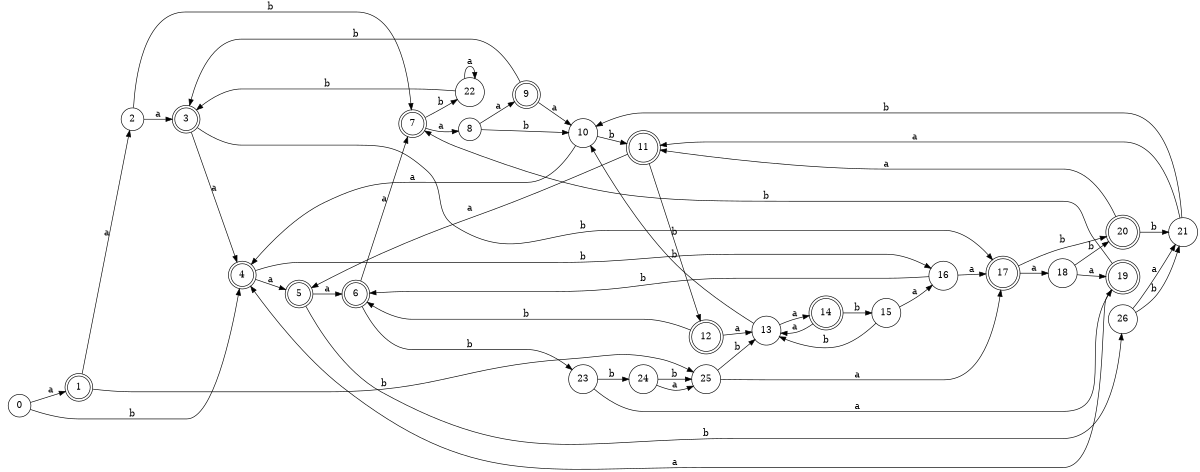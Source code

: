 digraph n22_8 {
__start0 [label="" shape="none"];

rankdir=LR;
size="8,5";

s0 [style="filled", color="black", fillcolor="white" shape="circle", label="0"];
s1 [style="rounded,filled", color="black", fillcolor="white" shape="doublecircle", label="1"];
s2 [style="filled", color="black", fillcolor="white" shape="circle", label="2"];
s3 [style="rounded,filled", color="black", fillcolor="white" shape="doublecircle", label="3"];
s4 [style="rounded,filled", color="black", fillcolor="white" shape="doublecircle", label="4"];
s5 [style="rounded,filled", color="black", fillcolor="white" shape="doublecircle", label="5"];
s6 [style="rounded,filled", color="black", fillcolor="white" shape="doublecircle", label="6"];
s7 [style="rounded,filled", color="black", fillcolor="white" shape="doublecircle", label="7"];
s8 [style="filled", color="black", fillcolor="white" shape="circle", label="8"];
s9 [style="rounded,filled", color="black", fillcolor="white" shape="doublecircle", label="9"];
s10 [style="filled", color="black", fillcolor="white" shape="circle", label="10"];
s11 [style="rounded,filled", color="black", fillcolor="white" shape="doublecircle", label="11"];
s12 [style="rounded,filled", color="black", fillcolor="white" shape="doublecircle", label="12"];
s13 [style="filled", color="black", fillcolor="white" shape="circle", label="13"];
s14 [style="rounded,filled", color="black", fillcolor="white" shape="doublecircle", label="14"];
s15 [style="filled", color="black", fillcolor="white" shape="circle", label="15"];
s16 [style="filled", color="black", fillcolor="white" shape="circle", label="16"];
s17 [style="rounded,filled", color="black", fillcolor="white" shape="doublecircle", label="17"];
s18 [style="filled", color="black", fillcolor="white" shape="circle", label="18"];
s19 [style="rounded,filled", color="black", fillcolor="white" shape="doublecircle", label="19"];
s20 [style="rounded,filled", color="black", fillcolor="white" shape="doublecircle", label="20"];
s21 [style="filled", color="black", fillcolor="white" shape="circle", label="21"];
s22 [style="filled", color="black", fillcolor="white" shape="circle", label="22"];
s23 [style="filled", color="black", fillcolor="white" shape="circle", label="23"];
s24 [style="filled", color="black", fillcolor="white" shape="circle", label="24"];
s25 [style="filled", color="black", fillcolor="white" shape="circle", label="25"];
s26 [style="filled", color="black", fillcolor="white" shape="circle", label="26"];
s0 -> s1 [label="a"];
s0 -> s4 [label="b"];
s1 -> s2 [label="a"];
s1 -> s25 [label="b"];
s2 -> s3 [label="a"];
s2 -> s7 [label="b"];
s3 -> s4 [label="a"];
s3 -> s17 [label="b"];
s4 -> s5 [label="a"];
s4 -> s16 [label="b"];
s5 -> s6 [label="a"];
s5 -> s26 [label="b"];
s6 -> s7 [label="a"];
s6 -> s23 [label="b"];
s7 -> s8 [label="a"];
s7 -> s22 [label="b"];
s8 -> s9 [label="a"];
s8 -> s10 [label="b"];
s9 -> s10 [label="a"];
s9 -> s3 [label="b"];
s10 -> s4 [label="a"];
s10 -> s11 [label="b"];
s11 -> s5 [label="a"];
s11 -> s12 [label="b"];
s12 -> s13 [label="a"];
s12 -> s6 [label="b"];
s13 -> s14 [label="a"];
s13 -> s10 [label="b"];
s14 -> s13 [label="a"];
s14 -> s15 [label="b"];
s15 -> s16 [label="a"];
s15 -> s13 [label="b"];
s16 -> s17 [label="a"];
s16 -> s6 [label="b"];
s17 -> s18 [label="a"];
s17 -> s20 [label="b"];
s18 -> s19 [label="a"];
s18 -> s20 [label="b"];
s19 -> s4 [label="a"];
s19 -> s7 [label="b"];
s20 -> s11 [label="a"];
s20 -> s21 [label="b"];
s21 -> s11 [label="a"];
s21 -> s10 [label="b"];
s22 -> s22 [label="a"];
s22 -> s3 [label="b"];
s23 -> s19 [label="a"];
s23 -> s24 [label="b"];
s24 -> s25 [label="a"];
s24 -> s25 [label="b"];
s25 -> s17 [label="a"];
s25 -> s13 [label="b"];
s26 -> s21 [label="a"];
s26 -> s21 [label="b"];

}